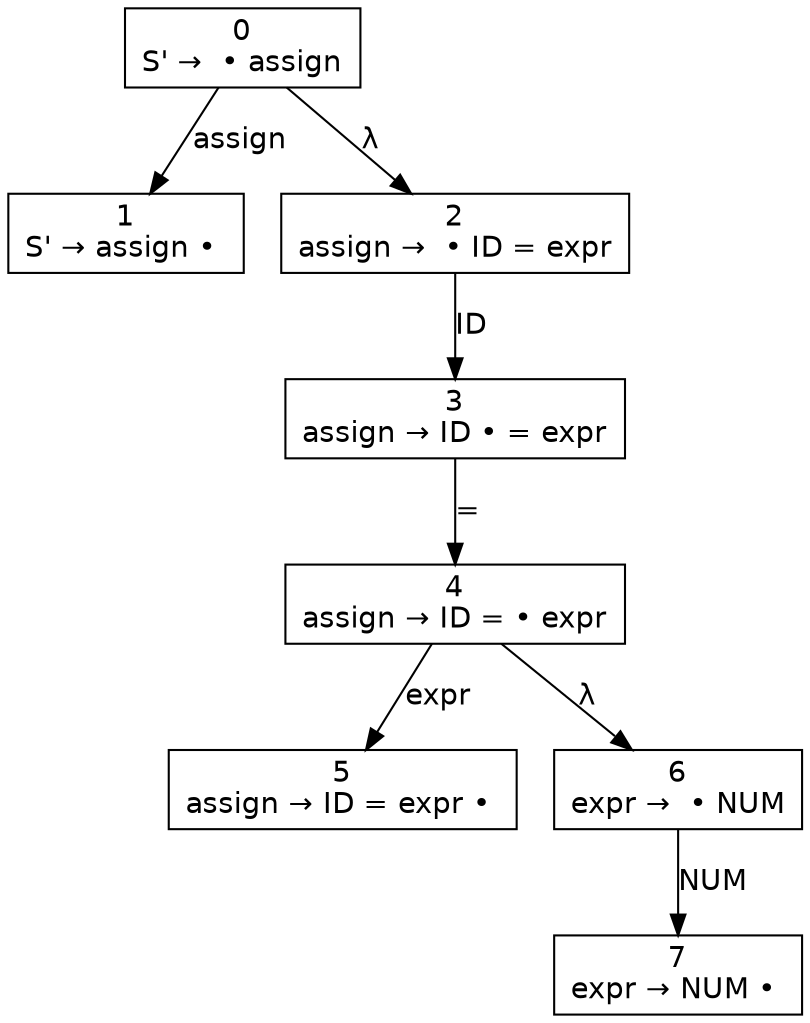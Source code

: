 digraph d{
node [fontname=Helvetica,shape=box];
edge [fontname=Helvetica];
n0 [label=<0<br />S' →  • assign>];
n1 [label=<1<br />S' → assign • >];
n2 [label=<2<br />assign →  • ID = expr>];
n3 [label=<3<br />assign → ID • = expr>];
n4 [label=<4<br />assign → ID = • expr>];
n5 [label=<5<br />assign → ID = expr • >];
n6 [label=<6<br />expr →  • NUM>];
n7 [label=<7<br />expr → NUM • >];
n0 -> n1 [label="assign"];
n0 -> n2 [label=<&lambda;>];
n2 -> n3 [label="ID"];
n3 -> n4 [label="="];
n4 -> n5 [label="expr"];
n4 -> n6 [label=<&lambda;>];
n6 -> n7 [label="NUM"];
}